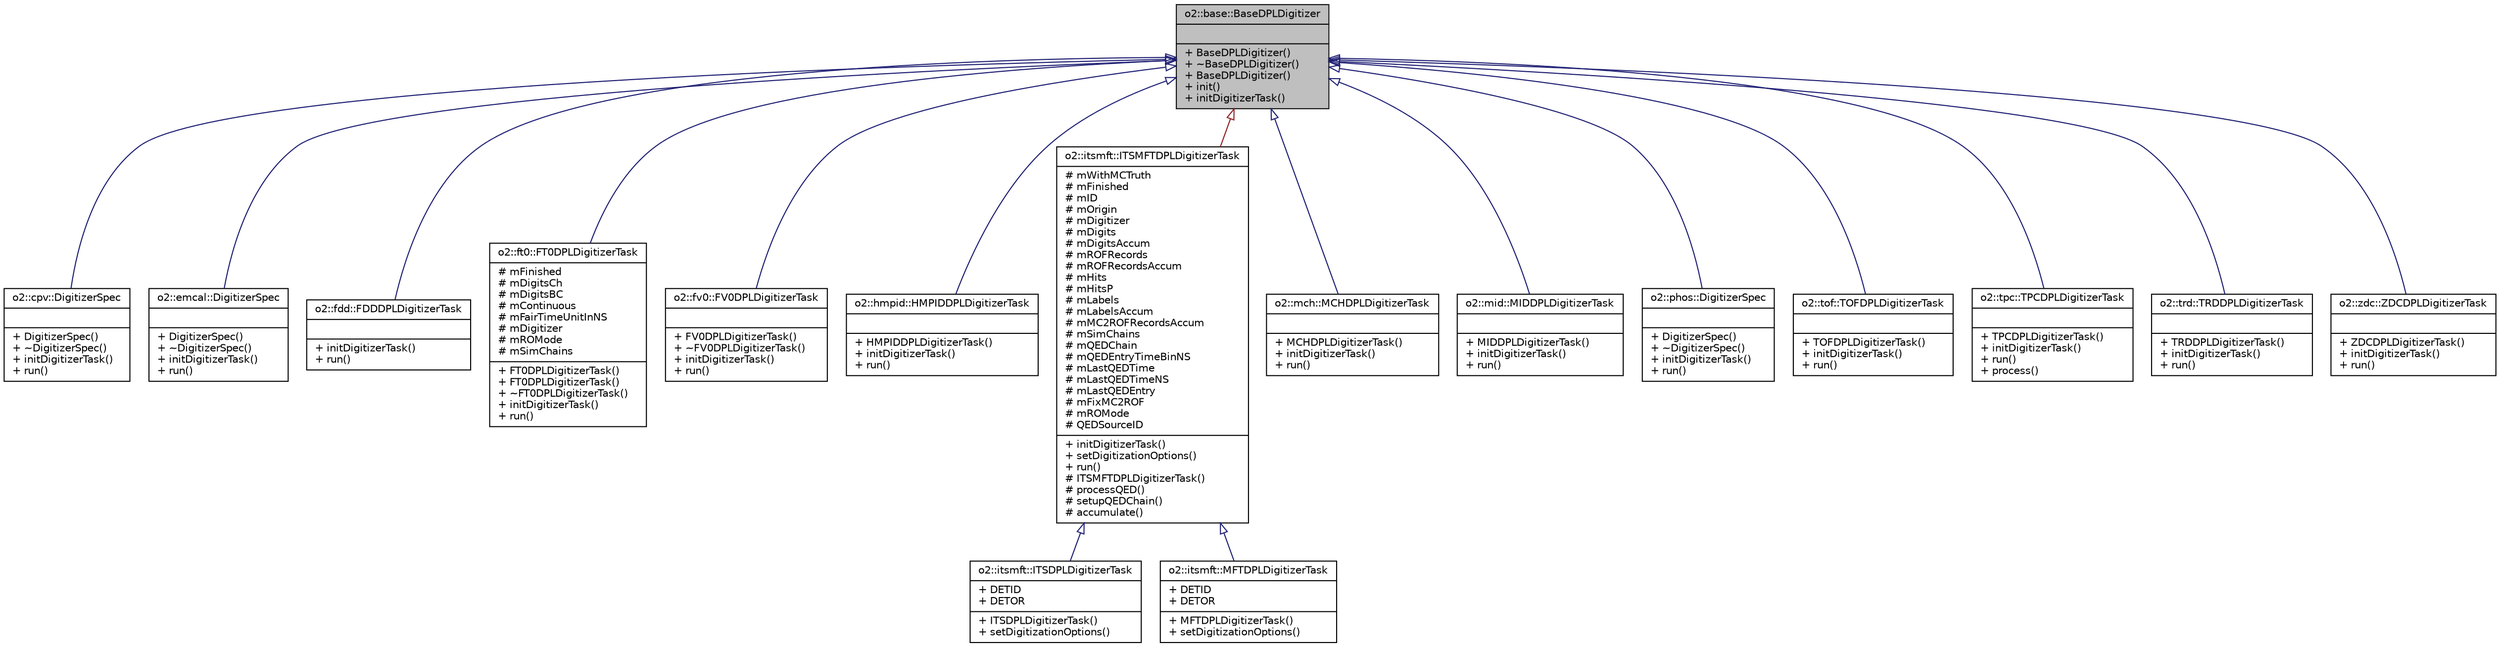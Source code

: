 digraph "o2::base::BaseDPLDigitizer"
{
 // INTERACTIVE_SVG=YES
  bgcolor="transparent";
  edge [fontname="Helvetica",fontsize="10",labelfontname="Helvetica",labelfontsize="10"];
  node [fontname="Helvetica",fontsize="10",shape=record];
  Node0 [label="{o2::base::BaseDPLDigitizer\n||+ BaseDPLDigitizer()\l+ ~BaseDPLDigitizer()\l+ BaseDPLDigitizer()\l+ init()\l+ initDigitizerTask()\l}",height=0.2,width=0.4,color="black", fillcolor="grey75", style="filled", fontcolor="black"];
  Node0 -> Node1 [dir="back",color="midnightblue",fontsize="10",style="solid",arrowtail="onormal",fontname="Helvetica"];
  Node1 [label="{o2::cpv::DigitizerSpec\n||+ DigitizerSpec()\l+ ~DigitizerSpec()\l+ initDigitizerTask()\l+ run()\l}",height=0.2,width=0.4,color="black",URL="$d2/d9d/classo2_1_1cpv_1_1DigitizerSpec.html",tooltip="Task for CPV digitization in the data processing layer. "];
  Node0 -> Node2 [dir="back",color="midnightblue",fontsize="10",style="solid",arrowtail="onormal",fontname="Helvetica"];
  Node2 [label="{o2::emcal::DigitizerSpec\n||+ DigitizerSpec()\l+ ~DigitizerSpec()\l+ initDigitizerTask()\l+ run()\l}",height=0.2,width=0.4,color="black",URL="$df/d27/classo2_1_1emcal_1_1DigitizerSpec.html",tooltip="Create new digitizer spec. "];
  Node0 -> Node3 [dir="back",color="midnightblue",fontsize="10",style="solid",arrowtail="onormal",fontname="Helvetica"];
  Node3 [label="{o2::fdd::FDDDPLDigitizerTask\n||+ initDigitizerTask()\l+ run()\l}",height=0.2,width=0.4,color="black",URL="$db/d20/classo2_1_1fdd_1_1FDDDPLDigitizerTask.html"];
  Node0 -> Node4 [dir="back",color="midnightblue",fontsize="10",style="solid",arrowtail="onormal",fontname="Helvetica"];
  Node4 [label="{o2::ft0::FT0DPLDigitizerTask\n|# mFinished\l# mDigitsCh\l# mDigitsBC\l# mContinuous\l# mFairTimeUnitInNS\l# mDigitizer\l# mROMode\l# mSimChains\l|+ FT0DPLDigitizerTask()\l+ FT0DPLDigitizerTask()\l+ ~FT0DPLDigitizerTask()\l+ initDigitizerTask()\l+ run()\l}",height=0.2,width=0.4,color="black",URL="$d8/d99/classo2_1_1ft0_1_1FT0DPLDigitizerTask.html"];
  Node0 -> Node5 [dir="back",color="midnightblue",fontsize="10",style="solid",arrowtail="onormal",fontname="Helvetica"];
  Node5 [label="{o2::fv0::FV0DPLDigitizerTask\n||+ FV0DPLDigitizerTask()\l+ ~FV0DPLDigitizerTask()\l+ initDigitizerTask()\l+ run()\l}",height=0.2,width=0.4,color="black",URL="$d1/d36/classo2_1_1fv0_1_1FV0DPLDigitizerTask.html"];
  Node0 -> Node6 [dir="back",color="midnightblue",fontsize="10",style="solid",arrowtail="onormal",fontname="Helvetica"];
  Node6 [label="{o2::hmpid::HMPIDDPLDigitizerTask\n||+ HMPIDDPLDigitizerTask()\l+ initDigitizerTask()\l+ run()\l}",height=0.2,width=0.4,color="black",URL="$db/d9c/classo2_1_1hmpid_1_1HMPIDDPLDigitizerTask.html"];
  Node0 -> Node7 [dir="back",color="firebrick4",fontsize="10",style="solid",arrowtail="onormal",fontname="Helvetica"];
  Node7 [label="{o2::itsmft::ITSMFTDPLDigitizerTask\n|# mWithMCTruth\l# mFinished\l# mID\l# mOrigin\l# mDigitizer\l# mDigits\l# mDigitsAccum\l# mROFRecords\l# mROFRecordsAccum\l# mHits\l# mHitsP\l# mLabels\l# mLabelsAccum\l# mMC2ROFRecordsAccum\l# mSimChains\l# mQEDChain\l# mQEDEntryTimeBinNS\l# mLastQEDTime\l# mLastQEDTimeNS\l# mLastQEDEntry\l# mFixMC2ROF\l# mROMode\l# QEDSourceID\l|+ initDigitizerTask()\l+ setDigitizationOptions()\l+ run()\l# ITSMFTDPLDigitizerTask()\l# processQED()\l# setupQEDChain()\l# accumulate()\l}",height=0.2,width=0.4,color="black",URL="$dd/d3a/classo2_1_1itsmft_1_1ITSMFTDPLDigitizerTask.html"];
  Node7 -> Node8 [dir="back",color="midnightblue",fontsize="10",style="solid",arrowtail="onormal",fontname="Helvetica"];
  Node8 [label="{o2::itsmft::ITSDPLDigitizerTask\n|+ DETID\l+ DETOR\l|+ ITSDPLDigitizerTask()\l+ setDigitizationOptions()\l}",height=0.2,width=0.4,color="black",URL="$da/d25/classo2_1_1itsmft_1_1ITSDPLDigitizerTask.html"];
  Node7 -> Node9 [dir="back",color="midnightblue",fontsize="10",style="solid",arrowtail="onormal",fontname="Helvetica"];
  Node9 [label="{o2::itsmft::MFTDPLDigitizerTask\n|+ DETID\l+ DETOR\l|+ MFTDPLDigitizerTask()\l+ setDigitizationOptions()\l}",height=0.2,width=0.4,color="black",URL="$d2/dc2/classo2_1_1itsmft_1_1MFTDPLDigitizerTask.html"];
  Node0 -> Node10 [dir="back",color="midnightblue",fontsize="10",style="solid",arrowtail="onormal",fontname="Helvetica"];
  Node10 [label="{o2::mch::MCHDPLDigitizerTask\n||+ MCHDPLDigitizerTask()\l+ initDigitizerTask()\l+ run()\l}",height=0.2,width=0.4,color="black",URL="$d9/d0d/classo2_1_1mch_1_1MCHDPLDigitizerTask.html"];
  Node0 -> Node11 [dir="back",color="midnightblue",fontsize="10",style="solid",arrowtail="onormal",fontname="Helvetica"];
  Node11 [label="{o2::mid::MIDDPLDigitizerTask\n||+ MIDDPLDigitizerTask()\l+ initDigitizerTask()\l+ run()\l}",height=0.2,width=0.4,color="black",URL="$d1/d9e/classo2_1_1mid_1_1MIDDPLDigitizerTask.html"];
  Node0 -> Node12 [dir="back",color="midnightblue",fontsize="10",style="solid",arrowtail="onormal",fontname="Helvetica"];
  Node12 [label="{o2::phos::DigitizerSpec\n||+ DigitizerSpec()\l+ ~DigitizerSpec()\l+ initDigitizerTask()\l+ run()\l}",height=0.2,width=0.4,color="black",URL="$d7/de6/classo2_1_1phos_1_1DigitizerSpec.html",tooltip="Task for PHOS digitization in the data processing layer. "];
  Node0 -> Node13 [dir="back",color="midnightblue",fontsize="10",style="solid",arrowtail="onormal",fontname="Helvetica"];
  Node13 [label="{o2::tof::TOFDPLDigitizerTask\n||+ TOFDPLDigitizerTask()\l+ initDigitizerTask()\l+ run()\l}",height=0.2,width=0.4,color="black",URL="$d0/d34/classo2_1_1tof_1_1TOFDPLDigitizerTask.html"];
  Node0 -> Node14 [dir="back",color="midnightblue",fontsize="10",style="solid",arrowtail="onormal",fontname="Helvetica"];
  Node14 [label="{o2::tpc::TPCDPLDigitizerTask\n||+ TPCDPLDigitizerTask()\l+ initDigitizerTask()\l+ run()\l+ process()\l}",height=0.2,width=0.4,color="black",URL="$dc/d44/classo2_1_1tpc_1_1TPCDPLDigitizerTask.html"];
  Node0 -> Node15 [dir="back",color="midnightblue",fontsize="10",style="solid",arrowtail="onormal",fontname="Helvetica"];
  Node15 [label="{o2::trd::TRDDPLDigitizerTask\n||+ TRDDPLDigitizerTask()\l+ initDigitizerTask()\l+ run()\l}",height=0.2,width=0.4,color="black",URL="$d0/dab/classo2_1_1trd_1_1TRDDPLDigitizerTask.html"];
  Node0 -> Node16 [dir="back",color="midnightblue",fontsize="10",style="solid",arrowtail="onormal",fontname="Helvetica"];
  Node16 [label="{o2::zdc::ZDCDPLDigitizerTask\n||+ ZDCDPLDigitizerTask()\l+ initDigitizerTask()\l+ run()\l}",height=0.2,width=0.4,color="black",URL="$df/d4d/classo2_1_1zdc_1_1ZDCDPLDigitizerTask.html"];
}
